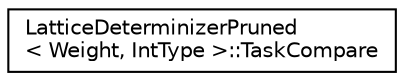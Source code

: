 digraph "Graphical Class Hierarchy"
{
  edge [fontname="Helvetica",fontsize="10",labelfontname="Helvetica",labelfontsize="10"];
  node [fontname="Helvetica",fontsize="10",shape=record];
  rankdir="LR";
  Node0 [label="LatticeDeterminizerPruned\l\< Weight, IntType \>::TaskCompare",height=0.2,width=0.4,color="black", fillcolor="white", style="filled",URL="$structfst_1_1LatticeDeterminizerPruned_1_1TaskCompare.html"];
}
